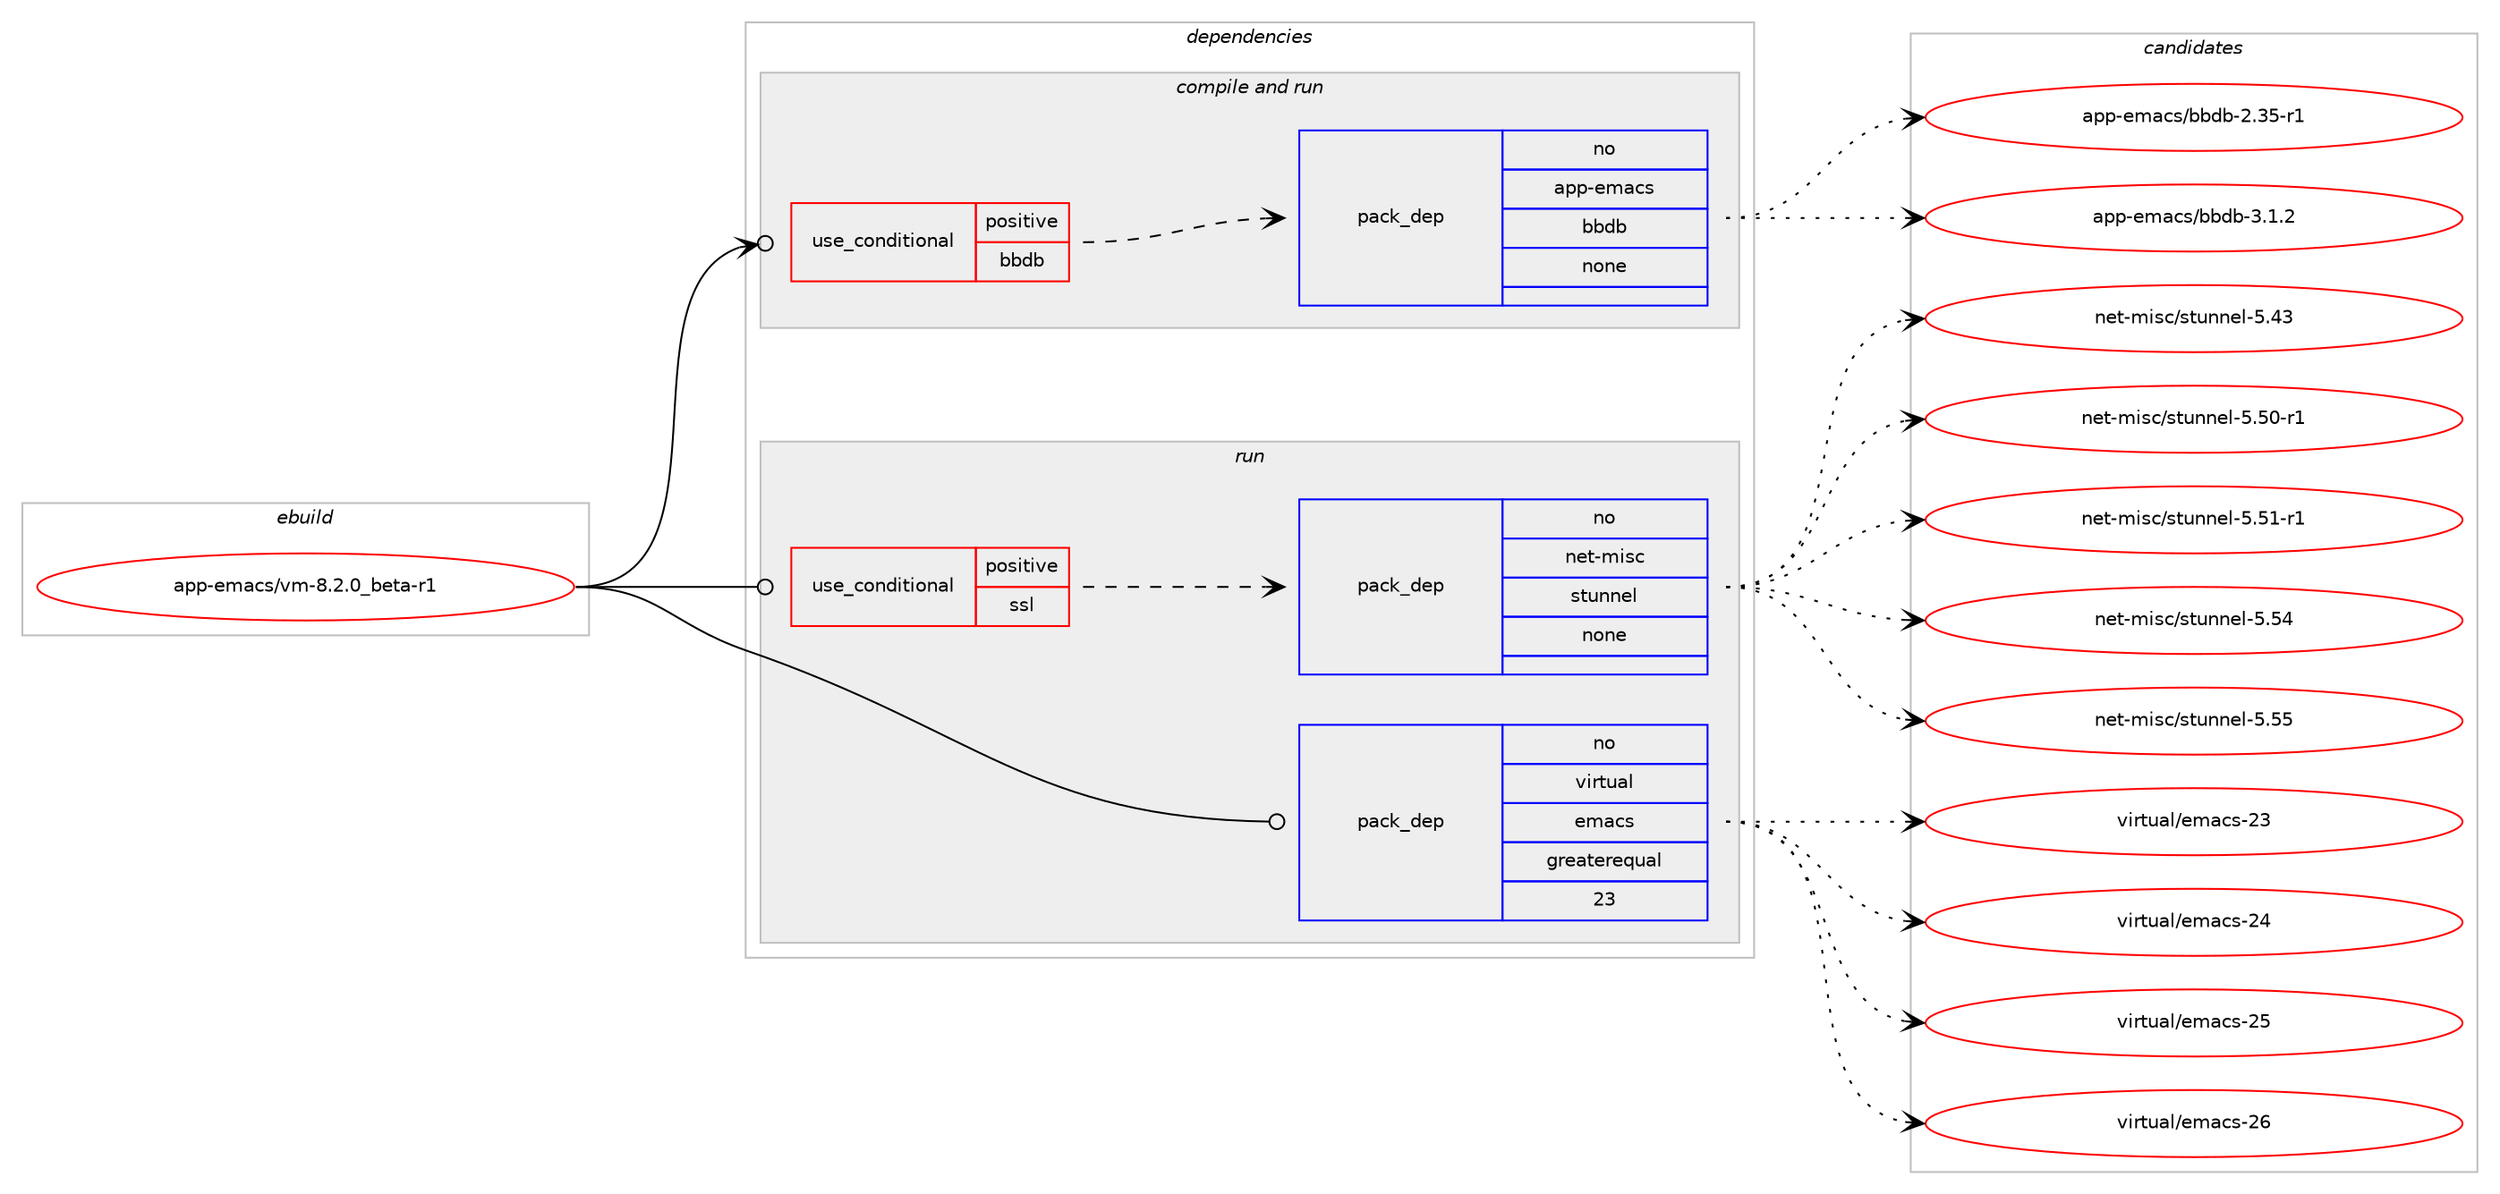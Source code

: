 digraph prolog {

# *************
# Graph options
# *************

newrank=true;
concentrate=true;
compound=true;
graph [rankdir=LR,fontname=Helvetica,fontsize=10,ranksep=1.5];#, ranksep=2.5, nodesep=0.2];
edge  [arrowhead=vee];
node  [fontname=Helvetica,fontsize=10];

# **********
# The ebuild
# **********

subgraph cluster_leftcol {
color=gray;
rank=same;
label=<<i>ebuild</i>>;
id [label="app-emacs/vm-8.2.0_beta-r1", color=red, width=4, href="../app-emacs/vm-8.2.0_beta-r1.svg"];
}

# ****************
# The dependencies
# ****************

subgraph cluster_midcol {
color=gray;
label=<<i>dependencies</i>>;
subgraph cluster_compile {
fillcolor="#eeeeee";
style=filled;
label=<<i>compile</i>>;
}
subgraph cluster_compileandrun {
fillcolor="#eeeeee";
style=filled;
label=<<i>compile and run</i>>;
subgraph cond30 {
dependency549 [label=<<TABLE BORDER="0" CELLBORDER="1" CELLSPACING="0" CELLPADDING="4"><TR><TD ROWSPAN="3" CELLPADDING="10">use_conditional</TD></TR><TR><TD>positive</TD></TR><TR><TD>bbdb</TD></TR></TABLE>>, shape=none, color=red];
subgraph pack514 {
dependency550 [label=<<TABLE BORDER="0" CELLBORDER="1" CELLSPACING="0" CELLPADDING="4" WIDTH="220"><TR><TD ROWSPAN="6" CELLPADDING="30">pack_dep</TD></TR><TR><TD WIDTH="110">no</TD></TR><TR><TD>app-emacs</TD></TR><TR><TD>bbdb</TD></TR><TR><TD>none</TD></TR><TR><TD></TD></TR></TABLE>>, shape=none, color=blue];
}
dependency549:e -> dependency550:w [weight=20,style="dashed",arrowhead="vee"];
}
id:e -> dependency549:w [weight=20,style="solid",arrowhead="odotvee"];
}
subgraph cluster_run {
fillcolor="#eeeeee";
style=filled;
label=<<i>run</i>>;
subgraph cond31 {
dependency551 [label=<<TABLE BORDER="0" CELLBORDER="1" CELLSPACING="0" CELLPADDING="4"><TR><TD ROWSPAN="3" CELLPADDING="10">use_conditional</TD></TR><TR><TD>positive</TD></TR><TR><TD>ssl</TD></TR></TABLE>>, shape=none, color=red];
subgraph pack515 {
dependency552 [label=<<TABLE BORDER="0" CELLBORDER="1" CELLSPACING="0" CELLPADDING="4" WIDTH="220"><TR><TD ROWSPAN="6" CELLPADDING="30">pack_dep</TD></TR><TR><TD WIDTH="110">no</TD></TR><TR><TD>net-misc</TD></TR><TR><TD>stunnel</TD></TR><TR><TD>none</TD></TR><TR><TD></TD></TR></TABLE>>, shape=none, color=blue];
}
dependency551:e -> dependency552:w [weight=20,style="dashed",arrowhead="vee"];
}
id:e -> dependency551:w [weight=20,style="solid",arrowhead="odot"];
subgraph pack516 {
dependency553 [label=<<TABLE BORDER="0" CELLBORDER="1" CELLSPACING="0" CELLPADDING="4" WIDTH="220"><TR><TD ROWSPAN="6" CELLPADDING="30">pack_dep</TD></TR><TR><TD WIDTH="110">no</TD></TR><TR><TD>virtual</TD></TR><TR><TD>emacs</TD></TR><TR><TD>greaterequal</TD></TR><TR><TD>23</TD></TR></TABLE>>, shape=none, color=blue];
}
id:e -> dependency553:w [weight=20,style="solid",arrowhead="odot"];
}
}

# **************
# The candidates
# **************

subgraph cluster_choices {
rank=same;
color=gray;
label=<<i>candidates</i>>;

subgraph choice514 {
color=black;
nodesep=1;
choice971121124510110997991154798981009845504651534511449 [label="app-emacs/bbdb-2.35-r1", color=red, width=4,href="../app-emacs/bbdb-2.35-r1.svg"];
choice9711211245101109979911547989810098455146494650 [label="app-emacs/bbdb-3.1.2", color=red, width=4,href="../app-emacs/bbdb-3.1.2.svg"];
dependency550:e -> choice971121124510110997991154798981009845504651534511449:w [style=dotted,weight="100"];
dependency550:e -> choice9711211245101109979911547989810098455146494650:w [style=dotted,weight="100"];
}
subgraph choice515 {
color=black;
nodesep=1;
choice1101011164510910511599471151161171101101011084553465251 [label="net-misc/stunnel-5.43", color=red, width=4,href="../net-misc/stunnel-5.43.svg"];
choice11010111645109105115994711511611711011010110845534653484511449 [label="net-misc/stunnel-5.50-r1", color=red, width=4,href="../net-misc/stunnel-5.50-r1.svg"];
choice11010111645109105115994711511611711011010110845534653494511449 [label="net-misc/stunnel-5.51-r1", color=red, width=4,href="../net-misc/stunnel-5.51-r1.svg"];
choice1101011164510910511599471151161171101101011084553465352 [label="net-misc/stunnel-5.54", color=red, width=4,href="../net-misc/stunnel-5.54.svg"];
choice1101011164510910511599471151161171101101011084553465353 [label="net-misc/stunnel-5.55", color=red, width=4,href="../net-misc/stunnel-5.55.svg"];
dependency552:e -> choice1101011164510910511599471151161171101101011084553465251:w [style=dotted,weight="100"];
dependency552:e -> choice11010111645109105115994711511611711011010110845534653484511449:w [style=dotted,weight="100"];
dependency552:e -> choice11010111645109105115994711511611711011010110845534653494511449:w [style=dotted,weight="100"];
dependency552:e -> choice1101011164510910511599471151161171101101011084553465352:w [style=dotted,weight="100"];
dependency552:e -> choice1101011164510910511599471151161171101101011084553465353:w [style=dotted,weight="100"];
}
subgraph choice516 {
color=black;
nodesep=1;
choice11810511411611797108471011099799115455051 [label="virtual/emacs-23", color=red, width=4,href="../virtual/emacs-23.svg"];
choice11810511411611797108471011099799115455052 [label="virtual/emacs-24", color=red, width=4,href="../virtual/emacs-24.svg"];
choice11810511411611797108471011099799115455053 [label="virtual/emacs-25", color=red, width=4,href="../virtual/emacs-25.svg"];
choice11810511411611797108471011099799115455054 [label="virtual/emacs-26", color=red, width=4,href="../virtual/emacs-26.svg"];
dependency553:e -> choice11810511411611797108471011099799115455051:w [style=dotted,weight="100"];
dependency553:e -> choice11810511411611797108471011099799115455052:w [style=dotted,weight="100"];
dependency553:e -> choice11810511411611797108471011099799115455053:w [style=dotted,weight="100"];
dependency553:e -> choice11810511411611797108471011099799115455054:w [style=dotted,weight="100"];
}
}

}
